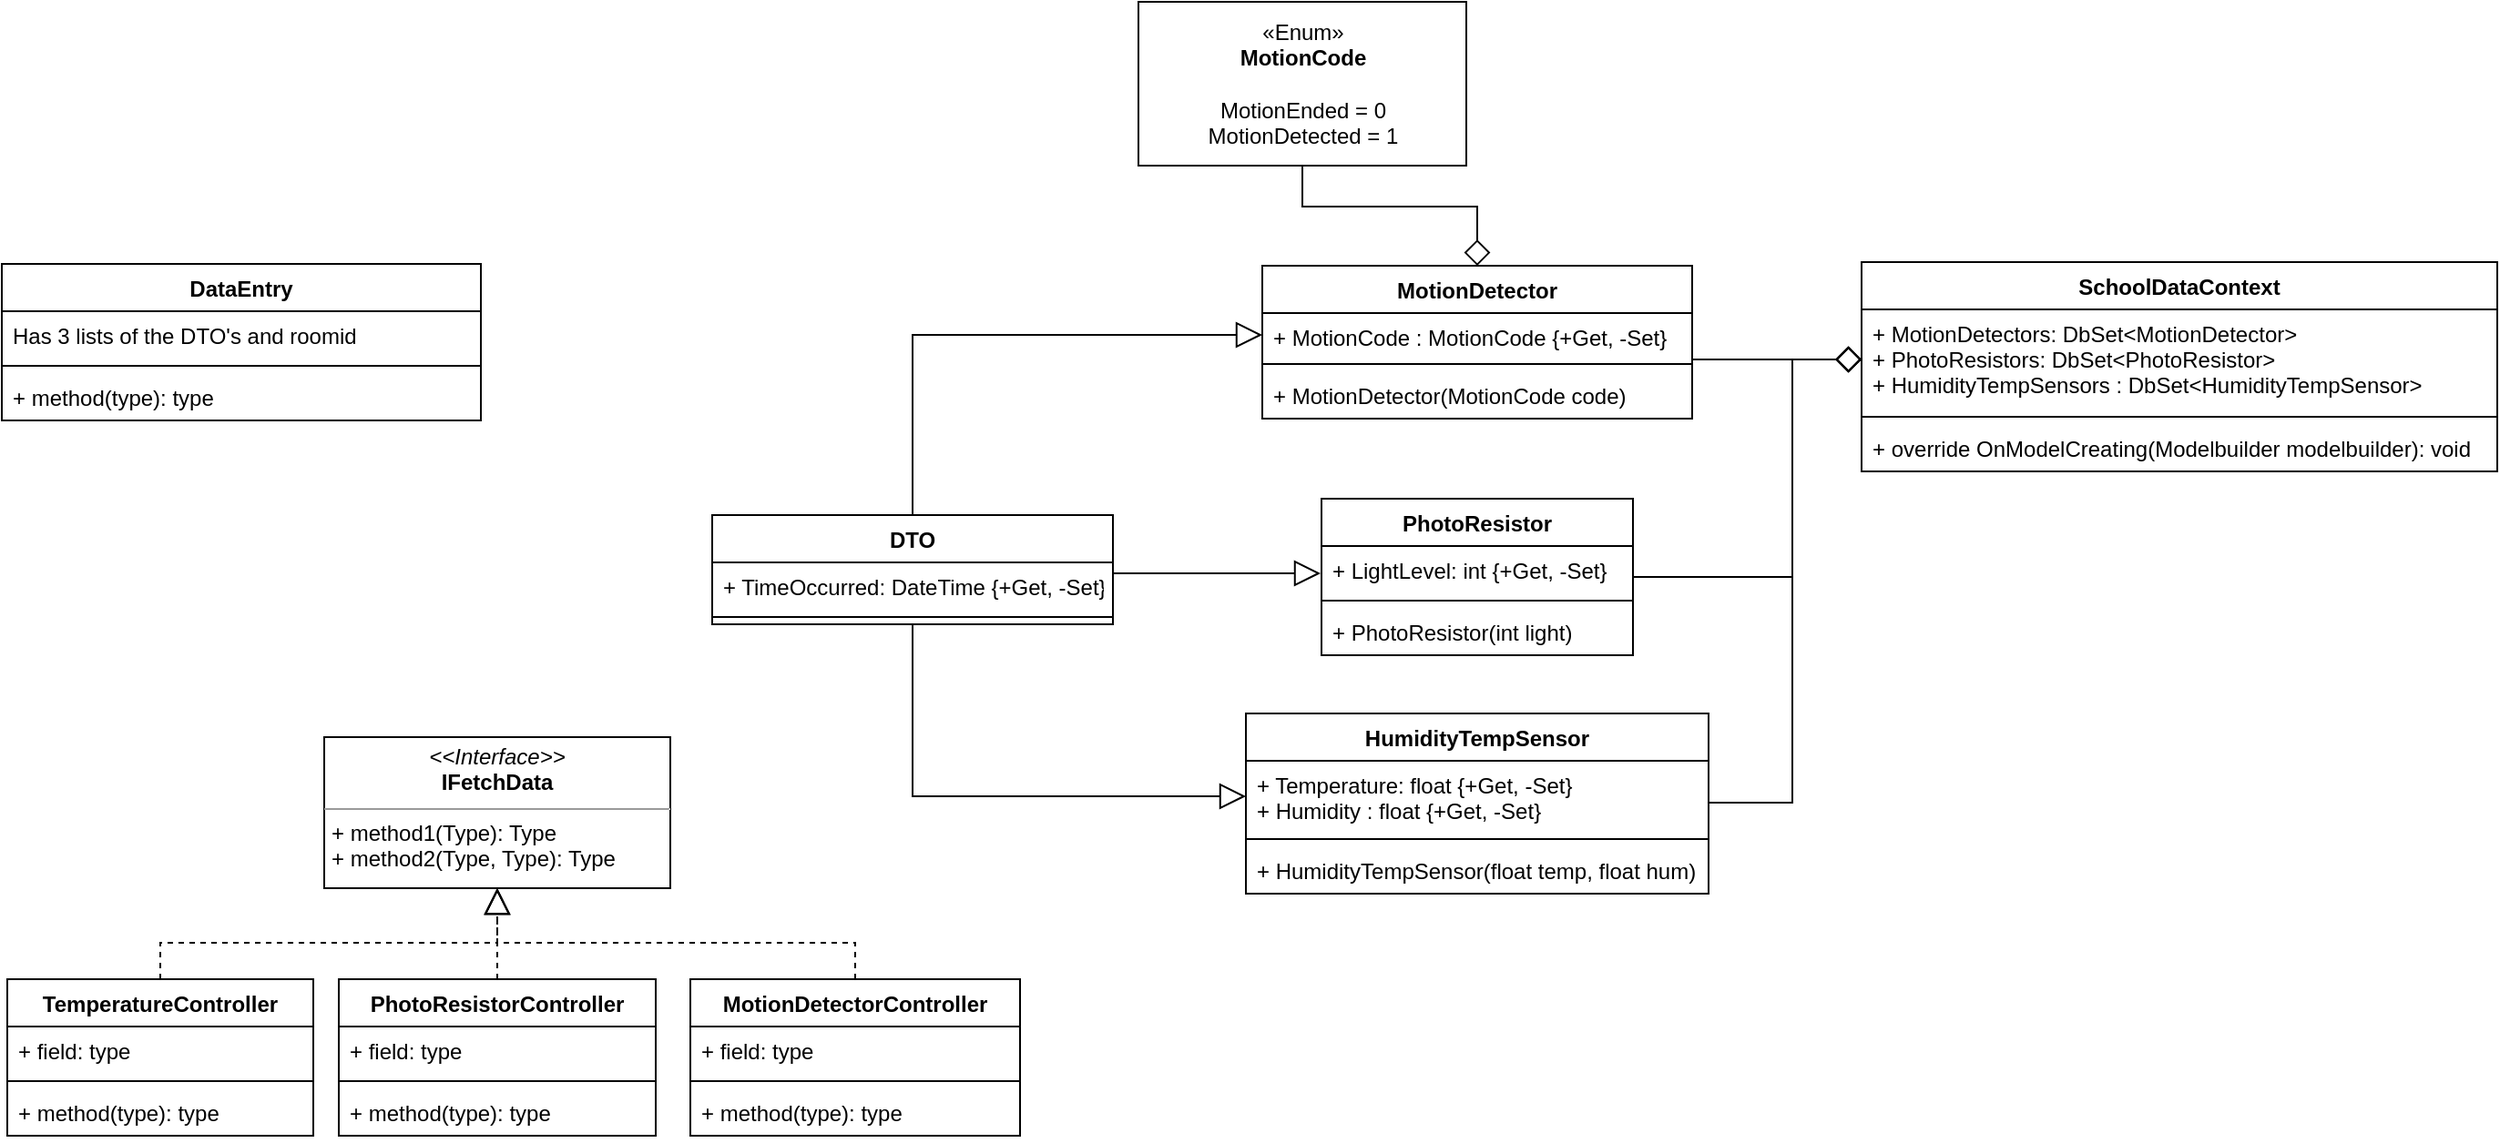 <mxfile version="15.0.3" type="device"><diagram id="x-YKFXe__G-PMNe2rKYq" name="Page-1"><mxGraphModel dx="2012" dy="662" grid="0" gridSize="10" guides="1" tooltips="1" connect="1" arrows="1" fold="1" page="1" pageScale="1" pageWidth="827" pageHeight="1169" math="0" shadow="0"><root><mxCell id="0"/><mxCell id="1" parent="0"/><mxCell id="aSCxSlpjrOHpZsgmTtxv-40" style="edgeStyle=orthogonalEdgeStyle;rounded=0;orthogonalLoop=1;jettySize=auto;html=1;exitX=0.5;exitY=0;exitDx=0;exitDy=0;startArrow=diamond;startFill=0;endSize=11;endArrow=none;endFill=0;startSize=12;" edge="1" parent="1" source="aSCxSlpjrOHpZsgmTtxv-1" target="aSCxSlpjrOHpZsgmTtxv-38"><mxGeometry relative="1" as="geometry"/></mxCell><mxCell id="aSCxSlpjrOHpZsgmTtxv-1" value="MotionDetector" style="swimlane;fontStyle=1;align=center;verticalAlign=top;childLayout=stackLayout;horizontal=1;startSize=26;horizontalStack=0;resizeParent=1;resizeParentMax=0;resizeLast=0;collapsible=1;marginBottom=0;" vertex="1" parent="1"><mxGeometry x="107" y="178" width="236" height="84" as="geometry"/></mxCell><mxCell id="aSCxSlpjrOHpZsgmTtxv-2" value="+ MotionCode : MotionCode {+Get, -Set}&#10;" style="text;strokeColor=none;fillColor=none;align=left;verticalAlign=top;spacingLeft=4;spacingRight=4;overflow=hidden;rotatable=0;points=[[0,0.5],[1,0.5]];portConstraint=eastwest;" vertex="1" parent="aSCxSlpjrOHpZsgmTtxv-1"><mxGeometry y="26" width="236" height="24" as="geometry"/></mxCell><mxCell id="aSCxSlpjrOHpZsgmTtxv-3" value="" style="line;strokeWidth=1;fillColor=none;align=left;verticalAlign=middle;spacingTop=-1;spacingLeft=3;spacingRight=3;rotatable=0;labelPosition=right;points=[];portConstraint=eastwest;" vertex="1" parent="aSCxSlpjrOHpZsgmTtxv-1"><mxGeometry y="50" width="236" height="8" as="geometry"/></mxCell><mxCell id="aSCxSlpjrOHpZsgmTtxv-4" value="+ MotionDetector(MotionCode code)" style="text;strokeColor=none;fillColor=none;align=left;verticalAlign=top;spacingLeft=4;spacingRight=4;overflow=hidden;rotatable=0;points=[[0,0.5],[1,0.5]];portConstraint=eastwest;" vertex="1" parent="aSCxSlpjrOHpZsgmTtxv-1"><mxGeometry y="58" width="236" height="26" as="geometry"/></mxCell><mxCell id="aSCxSlpjrOHpZsgmTtxv-5" value="PhotoResistor" style="swimlane;fontStyle=1;align=center;verticalAlign=top;childLayout=stackLayout;horizontal=1;startSize=26;horizontalStack=0;resizeParent=1;resizeParentMax=0;resizeLast=0;collapsible=1;marginBottom=0;" vertex="1" parent="1"><mxGeometry x="139.5" y="306" width="171" height="86" as="geometry"/></mxCell><mxCell id="aSCxSlpjrOHpZsgmTtxv-6" value="+ LightLevel: int {+Get, -Set}" style="text;strokeColor=none;fillColor=none;align=left;verticalAlign=top;spacingLeft=4;spacingRight=4;overflow=hidden;rotatable=0;points=[[0,0.5],[1,0.5]];portConstraint=eastwest;" vertex="1" parent="aSCxSlpjrOHpZsgmTtxv-5"><mxGeometry y="26" width="171" height="26" as="geometry"/></mxCell><mxCell id="aSCxSlpjrOHpZsgmTtxv-7" value="" style="line;strokeWidth=1;fillColor=none;align=left;verticalAlign=middle;spacingTop=-1;spacingLeft=3;spacingRight=3;rotatable=0;labelPosition=right;points=[];portConstraint=eastwest;" vertex="1" parent="aSCxSlpjrOHpZsgmTtxv-5"><mxGeometry y="52" width="171" height="8" as="geometry"/></mxCell><mxCell id="aSCxSlpjrOHpZsgmTtxv-8" value="+ PhotoResistor(int light)" style="text;strokeColor=none;fillColor=none;align=left;verticalAlign=top;spacingLeft=4;spacingRight=4;overflow=hidden;rotatable=0;points=[[0,0.5],[1,0.5]];portConstraint=eastwest;" vertex="1" parent="aSCxSlpjrOHpZsgmTtxv-5"><mxGeometry y="60" width="171" height="26" as="geometry"/></mxCell><mxCell id="aSCxSlpjrOHpZsgmTtxv-9" value="HumidityTempSensor" style="swimlane;fontStyle=1;align=center;verticalAlign=top;childLayout=stackLayout;horizontal=1;startSize=26;horizontalStack=0;resizeParent=1;resizeParentMax=0;resizeLast=0;collapsible=1;marginBottom=0;" vertex="1" parent="1"><mxGeometry x="98" y="424" width="254" height="99" as="geometry"/></mxCell><mxCell id="aSCxSlpjrOHpZsgmTtxv-10" value="+ Temperature: float {+Get, -Set}&#10;+ Humidity : float {+Get, -Set}" style="text;strokeColor=none;fillColor=none;align=left;verticalAlign=top;spacingLeft=4;spacingRight=4;overflow=hidden;rotatable=0;points=[[0,0.5],[1,0.5]];portConstraint=eastwest;" vertex="1" parent="aSCxSlpjrOHpZsgmTtxv-9"><mxGeometry y="26" width="254" height="39" as="geometry"/></mxCell><mxCell id="aSCxSlpjrOHpZsgmTtxv-11" value="" style="line;strokeWidth=1;fillColor=none;align=left;verticalAlign=middle;spacingTop=-1;spacingLeft=3;spacingRight=3;rotatable=0;labelPosition=right;points=[];portConstraint=eastwest;" vertex="1" parent="aSCxSlpjrOHpZsgmTtxv-9"><mxGeometry y="65" width="254" height="8" as="geometry"/></mxCell><mxCell id="aSCxSlpjrOHpZsgmTtxv-12" value="+ HumidityTempSensor(float temp, float hum)" style="text;strokeColor=none;fillColor=none;align=left;verticalAlign=top;spacingLeft=4;spacingRight=4;overflow=hidden;rotatable=0;points=[[0,0.5],[1,0.5]];portConstraint=eastwest;" vertex="1" parent="aSCxSlpjrOHpZsgmTtxv-9"><mxGeometry y="73" width="254" height="26" as="geometry"/></mxCell><mxCell id="aSCxSlpjrOHpZsgmTtxv-25" value="SchoolDataContext" style="swimlane;fontStyle=1;align=center;verticalAlign=top;childLayout=stackLayout;horizontal=1;startSize=26;horizontalStack=0;resizeParent=1;resizeParentMax=0;resizeLast=0;collapsible=1;marginBottom=0;" vertex="1" parent="1"><mxGeometry x="436" y="176" width="349" height="115" as="geometry"/></mxCell><mxCell id="aSCxSlpjrOHpZsgmTtxv-26" value="+ MotionDetectors: DbSet&lt;MotionDetector&gt;&#10;+ PhotoResistors: DbSet&lt;PhotoResistor&gt;&#10;+ HumidityTempSensors : DbSet&lt;HumidityTempSensor&gt;" style="text;strokeColor=none;fillColor=none;align=left;verticalAlign=top;spacingLeft=4;spacingRight=4;overflow=hidden;rotatable=0;points=[[0,0.5],[1,0.5]];portConstraint=eastwest;" vertex="1" parent="aSCxSlpjrOHpZsgmTtxv-25"><mxGeometry y="26" width="349" height="55" as="geometry"/></mxCell><mxCell id="aSCxSlpjrOHpZsgmTtxv-27" value="" style="line;strokeWidth=1;fillColor=none;align=left;verticalAlign=middle;spacingTop=-1;spacingLeft=3;spacingRight=3;rotatable=0;labelPosition=right;points=[];portConstraint=eastwest;" vertex="1" parent="aSCxSlpjrOHpZsgmTtxv-25"><mxGeometry y="81" width="349" height="8" as="geometry"/></mxCell><mxCell id="aSCxSlpjrOHpZsgmTtxv-28" value="+ override OnModelCreating(Modelbuilder modelbuilder): void" style="text;strokeColor=none;fillColor=none;align=left;verticalAlign=top;spacingLeft=4;spacingRight=4;overflow=hidden;rotatable=0;points=[[0,0.5],[1,0.5]];portConstraint=eastwest;" vertex="1" parent="aSCxSlpjrOHpZsgmTtxv-25"><mxGeometry y="89" width="349" height="26" as="geometry"/></mxCell><mxCell id="aSCxSlpjrOHpZsgmTtxv-38" value="«Enum»&lt;br&gt;&lt;b&gt;MotionCode&lt;br&gt;&lt;br&gt;&lt;/b&gt;MotionEnded = 0&lt;br&gt;MotionDetected = 1" style="html=1;dropTarget=0;" vertex="1" parent="1"><mxGeometry x="39" y="33" width="180" height="90" as="geometry"/></mxCell><mxCell id="aSCxSlpjrOHpZsgmTtxv-41" style="edgeStyle=orthogonalEdgeStyle;rounded=0;orthogonalLoop=1;jettySize=auto;html=1;exitX=0;exitY=0.5;exitDx=0;exitDy=0;startArrow=diamond;startFill=0;endArrow=none;endFill=0;startSize=12;endSize=11;" edge="1" parent="1" source="aSCxSlpjrOHpZsgmTtxv-26" target="aSCxSlpjrOHpZsgmTtxv-1"><mxGeometry relative="1" as="geometry"><Array as="points"><mxPoint x="412" y="230"/><mxPoint x="412" y="230"/></Array></mxGeometry></mxCell><mxCell id="aSCxSlpjrOHpZsgmTtxv-42" style="edgeStyle=orthogonalEdgeStyle;rounded=0;orthogonalLoop=1;jettySize=auto;html=1;exitX=0;exitY=0.5;exitDx=0;exitDy=0;startArrow=diamond;startFill=0;endArrow=none;endFill=0;startSize=12;endSize=11;" edge="1" parent="1" source="aSCxSlpjrOHpZsgmTtxv-26" target="aSCxSlpjrOHpZsgmTtxv-5"><mxGeometry relative="1" as="geometry"><Array as="points"><mxPoint x="398" y="229"/><mxPoint x="398" y="349"/></Array></mxGeometry></mxCell><mxCell id="aSCxSlpjrOHpZsgmTtxv-43" style="edgeStyle=orthogonalEdgeStyle;rounded=0;orthogonalLoop=1;jettySize=auto;html=1;exitX=0;exitY=0.5;exitDx=0;exitDy=0;startArrow=diamond;startFill=0;endArrow=none;endFill=0;startSize=12;endSize=11;" edge="1" parent="1" source="aSCxSlpjrOHpZsgmTtxv-26" target="aSCxSlpjrOHpZsgmTtxv-9"><mxGeometry relative="1" as="geometry"><Array as="points"><mxPoint x="398" y="229"/><mxPoint x="398" y="473"/></Array></mxGeometry></mxCell><mxCell id="aSCxSlpjrOHpZsgmTtxv-69" style="edgeStyle=orthogonalEdgeStyle;rounded=0;orthogonalLoop=1;jettySize=auto;html=1;exitX=0.5;exitY=0;exitDx=0;exitDy=0;dashed=1;startArrow=none;startFill=0;endArrow=block;endFill=0;startSize=11;endSize=12;" edge="1" parent="1" source="aSCxSlpjrOHpZsgmTtxv-44" target="aSCxSlpjrOHpZsgmTtxv-64"><mxGeometry relative="1" as="geometry"/></mxCell><mxCell id="aSCxSlpjrOHpZsgmTtxv-44" value="TemperatureController" style="swimlane;fontStyle=1;align=center;verticalAlign=top;childLayout=stackLayout;horizontal=1;startSize=26;horizontalStack=0;resizeParent=1;resizeParentMax=0;resizeLast=0;collapsible=1;marginBottom=0;" vertex="1" parent="1"><mxGeometry x="-582" y="570" width="168" height="86" as="geometry"/></mxCell><mxCell id="aSCxSlpjrOHpZsgmTtxv-45" value="+ field: type" style="text;strokeColor=none;fillColor=none;align=left;verticalAlign=top;spacingLeft=4;spacingRight=4;overflow=hidden;rotatable=0;points=[[0,0.5],[1,0.5]];portConstraint=eastwest;" vertex="1" parent="aSCxSlpjrOHpZsgmTtxv-44"><mxGeometry y="26" width="168" height="26" as="geometry"/></mxCell><mxCell id="aSCxSlpjrOHpZsgmTtxv-46" value="" style="line;strokeWidth=1;fillColor=none;align=left;verticalAlign=middle;spacingTop=-1;spacingLeft=3;spacingRight=3;rotatable=0;labelPosition=right;points=[];portConstraint=eastwest;" vertex="1" parent="aSCxSlpjrOHpZsgmTtxv-44"><mxGeometry y="52" width="168" height="8" as="geometry"/></mxCell><mxCell id="aSCxSlpjrOHpZsgmTtxv-47" value="+ method(type): type" style="text;strokeColor=none;fillColor=none;align=left;verticalAlign=top;spacingLeft=4;spacingRight=4;overflow=hidden;rotatable=0;points=[[0,0.5],[1,0.5]];portConstraint=eastwest;" vertex="1" parent="aSCxSlpjrOHpZsgmTtxv-44"><mxGeometry y="60" width="168" height="26" as="geometry"/></mxCell><mxCell id="aSCxSlpjrOHpZsgmTtxv-68" style="edgeStyle=orthogonalEdgeStyle;rounded=0;orthogonalLoop=1;jettySize=auto;html=1;exitX=0.5;exitY=0;exitDx=0;exitDy=0;dashed=1;startArrow=none;startFill=0;endArrow=block;endFill=0;startSize=11;endSize=12;" edge="1" parent="1" source="aSCxSlpjrOHpZsgmTtxv-48" target="aSCxSlpjrOHpZsgmTtxv-64"><mxGeometry relative="1" as="geometry"/></mxCell><mxCell id="aSCxSlpjrOHpZsgmTtxv-48" value="PhotoResistorController" style="swimlane;fontStyle=1;align=center;verticalAlign=top;childLayout=stackLayout;horizontal=1;startSize=26;horizontalStack=0;resizeParent=1;resizeParentMax=0;resizeLast=0;collapsible=1;marginBottom=0;" vertex="1" parent="1"><mxGeometry x="-400" y="570" width="174" height="86" as="geometry"/></mxCell><mxCell id="aSCxSlpjrOHpZsgmTtxv-49" value="+ field: type" style="text;strokeColor=none;fillColor=none;align=left;verticalAlign=top;spacingLeft=4;spacingRight=4;overflow=hidden;rotatable=0;points=[[0,0.5],[1,0.5]];portConstraint=eastwest;" vertex="1" parent="aSCxSlpjrOHpZsgmTtxv-48"><mxGeometry y="26" width="174" height="26" as="geometry"/></mxCell><mxCell id="aSCxSlpjrOHpZsgmTtxv-50" value="" style="line;strokeWidth=1;fillColor=none;align=left;verticalAlign=middle;spacingTop=-1;spacingLeft=3;spacingRight=3;rotatable=0;labelPosition=right;points=[];portConstraint=eastwest;" vertex="1" parent="aSCxSlpjrOHpZsgmTtxv-48"><mxGeometry y="52" width="174" height="8" as="geometry"/></mxCell><mxCell id="aSCxSlpjrOHpZsgmTtxv-51" value="+ method(type): type" style="text;strokeColor=none;fillColor=none;align=left;verticalAlign=top;spacingLeft=4;spacingRight=4;overflow=hidden;rotatable=0;points=[[0,0.5],[1,0.5]];portConstraint=eastwest;" vertex="1" parent="aSCxSlpjrOHpZsgmTtxv-48"><mxGeometry y="60" width="174" height="26" as="geometry"/></mxCell><mxCell id="aSCxSlpjrOHpZsgmTtxv-67" style="edgeStyle=orthogonalEdgeStyle;rounded=0;orthogonalLoop=1;jettySize=auto;html=1;exitX=0.5;exitY=0;exitDx=0;exitDy=0;dashed=1;startArrow=none;startFill=0;endArrow=block;endFill=0;startSize=11;endSize=12;" edge="1" parent="1" source="aSCxSlpjrOHpZsgmTtxv-52" target="aSCxSlpjrOHpZsgmTtxv-64"><mxGeometry relative="1" as="geometry"/></mxCell><mxCell id="aSCxSlpjrOHpZsgmTtxv-52" value="MotionDetectorController" style="swimlane;fontStyle=1;align=center;verticalAlign=top;childLayout=stackLayout;horizontal=1;startSize=26;horizontalStack=0;resizeParent=1;resizeParentMax=0;resizeLast=0;collapsible=1;marginBottom=0;" vertex="1" parent="1"><mxGeometry x="-207" y="570" width="181" height="86" as="geometry"/></mxCell><mxCell id="aSCxSlpjrOHpZsgmTtxv-53" value="+ field: type" style="text;strokeColor=none;fillColor=none;align=left;verticalAlign=top;spacingLeft=4;spacingRight=4;overflow=hidden;rotatable=0;points=[[0,0.5],[1,0.5]];portConstraint=eastwest;" vertex="1" parent="aSCxSlpjrOHpZsgmTtxv-52"><mxGeometry y="26" width="181" height="26" as="geometry"/></mxCell><mxCell id="aSCxSlpjrOHpZsgmTtxv-54" value="" style="line;strokeWidth=1;fillColor=none;align=left;verticalAlign=middle;spacingTop=-1;spacingLeft=3;spacingRight=3;rotatable=0;labelPosition=right;points=[];portConstraint=eastwest;" vertex="1" parent="aSCxSlpjrOHpZsgmTtxv-52"><mxGeometry y="52" width="181" height="8" as="geometry"/></mxCell><mxCell id="aSCxSlpjrOHpZsgmTtxv-55" value="+ method(type): type" style="text;strokeColor=none;fillColor=none;align=left;verticalAlign=top;spacingLeft=4;spacingRight=4;overflow=hidden;rotatable=0;points=[[0,0.5],[1,0.5]];portConstraint=eastwest;" vertex="1" parent="aSCxSlpjrOHpZsgmTtxv-52"><mxGeometry y="60" width="181" height="26" as="geometry"/></mxCell><mxCell id="aSCxSlpjrOHpZsgmTtxv-57" value="DTO" style="swimlane;fontStyle=1;align=center;verticalAlign=top;childLayout=stackLayout;horizontal=1;startSize=26;horizontalStack=0;resizeParent=1;resizeParentMax=0;resizeLast=0;collapsible=1;marginBottom=0;" vertex="1" parent="1"><mxGeometry x="-195" y="315" width="220" height="60" as="geometry"/></mxCell><mxCell id="aSCxSlpjrOHpZsgmTtxv-58" value="+ TimeOccurred: DateTime {+Get, -Set}" style="text;strokeColor=none;fillColor=none;align=left;verticalAlign=top;spacingLeft=4;spacingRight=4;overflow=hidden;rotatable=0;points=[[0,0.5],[1,0.5]];portConstraint=eastwest;" vertex="1" parent="aSCxSlpjrOHpZsgmTtxv-57"><mxGeometry y="26" width="220" height="26" as="geometry"/></mxCell><mxCell id="aSCxSlpjrOHpZsgmTtxv-59" value="" style="line;strokeWidth=1;fillColor=none;align=left;verticalAlign=middle;spacingTop=-1;spacingLeft=3;spacingRight=3;rotatable=0;labelPosition=right;points=[];portConstraint=eastwest;" vertex="1" parent="aSCxSlpjrOHpZsgmTtxv-57"><mxGeometry y="52" width="220" height="8" as="geometry"/></mxCell><mxCell id="aSCxSlpjrOHpZsgmTtxv-61" style="edgeStyle=orthogonalEdgeStyle;rounded=0;orthogonalLoop=1;jettySize=auto;html=1;exitX=0;exitY=0.5;exitDx=0;exitDy=0;startArrow=block;startFill=0;endArrow=none;endFill=0;startSize=12;endSize=11;" edge="1" parent="1" source="aSCxSlpjrOHpZsgmTtxv-2" target="aSCxSlpjrOHpZsgmTtxv-57"><mxGeometry relative="1" as="geometry"/></mxCell><mxCell id="aSCxSlpjrOHpZsgmTtxv-62" style="edgeStyle=orthogonalEdgeStyle;rounded=0;orthogonalLoop=1;jettySize=auto;html=1;startArrow=block;startFill=0;endArrow=none;endFill=0;startSize=12;endSize=11;" edge="1" parent="1" target="aSCxSlpjrOHpZsgmTtxv-57"><mxGeometry relative="1" as="geometry"><mxPoint x="139" y="347" as="sourcePoint"/><Array as="points"><mxPoint x="139" y="347"/></Array></mxGeometry></mxCell><mxCell id="aSCxSlpjrOHpZsgmTtxv-63" style="edgeStyle=orthogonalEdgeStyle;rounded=0;orthogonalLoop=1;jettySize=auto;html=1;exitX=0;exitY=0.5;exitDx=0;exitDy=0;startArrow=block;startFill=0;endArrow=none;endFill=0;startSize=12;endSize=11;" edge="1" parent="1" source="aSCxSlpjrOHpZsgmTtxv-10" target="aSCxSlpjrOHpZsgmTtxv-57"><mxGeometry relative="1" as="geometry"/></mxCell><mxCell id="aSCxSlpjrOHpZsgmTtxv-64" value="&lt;p style=&quot;margin: 0px ; margin-top: 4px ; text-align: center&quot;&gt;&lt;i&gt;&amp;lt;&amp;lt;Interface&amp;gt;&amp;gt;&lt;/i&gt;&lt;br&gt;&lt;b&gt;IFetchData&lt;/b&gt;&lt;/p&gt;&lt;hr size=&quot;1&quot;&gt;&lt;p style=&quot;margin: 0px ; margin-left: 4px&quot;&gt;&lt;/p&gt;&lt;p style=&quot;margin: 0px ; margin-left: 4px&quot;&gt;+ method1(Type): Type&lt;br&gt;+ method2(Type, Type): Type&lt;/p&gt;" style="verticalAlign=top;align=left;overflow=fill;fontSize=12;fontFamily=Helvetica;html=1;" vertex="1" parent="1"><mxGeometry x="-408" y="437" width="190" height="83" as="geometry"/></mxCell><mxCell id="aSCxSlpjrOHpZsgmTtxv-70" value="DataEntry" style="swimlane;fontStyle=1;align=center;verticalAlign=top;childLayout=stackLayout;horizontal=1;startSize=26;horizontalStack=0;resizeParent=1;resizeParentMax=0;resizeLast=0;collapsible=1;marginBottom=0;" vertex="1" parent="1"><mxGeometry x="-585" y="177" width="263" height="86" as="geometry"/></mxCell><mxCell id="aSCxSlpjrOHpZsgmTtxv-71" value="Has 3 lists of the DTO's and roomid" style="text;strokeColor=none;fillColor=none;align=left;verticalAlign=top;spacingLeft=4;spacingRight=4;overflow=hidden;rotatable=0;points=[[0,0.5],[1,0.5]];portConstraint=eastwest;" vertex="1" parent="aSCxSlpjrOHpZsgmTtxv-70"><mxGeometry y="26" width="263" height="26" as="geometry"/></mxCell><mxCell id="aSCxSlpjrOHpZsgmTtxv-72" value="" style="line;strokeWidth=1;fillColor=none;align=left;verticalAlign=middle;spacingTop=-1;spacingLeft=3;spacingRight=3;rotatable=0;labelPosition=right;points=[];portConstraint=eastwest;" vertex="1" parent="aSCxSlpjrOHpZsgmTtxv-70"><mxGeometry y="52" width="263" height="8" as="geometry"/></mxCell><mxCell id="aSCxSlpjrOHpZsgmTtxv-73" value="+ method(type): type" style="text;strokeColor=none;fillColor=none;align=left;verticalAlign=top;spacingLeft=4;spacingRight=4;overflow=hidden;rotatable=0;points=[[0,0.5],[1,0.5]];portConstraint=eastwest;" vertex="1" parent="aSCxSlpjrOHpZsgmTtxv-70"><mxGeometry y="60" width="263" height="26" as="geometry"/></mxCell></root></mxGraphModel></diagram></mxfile>